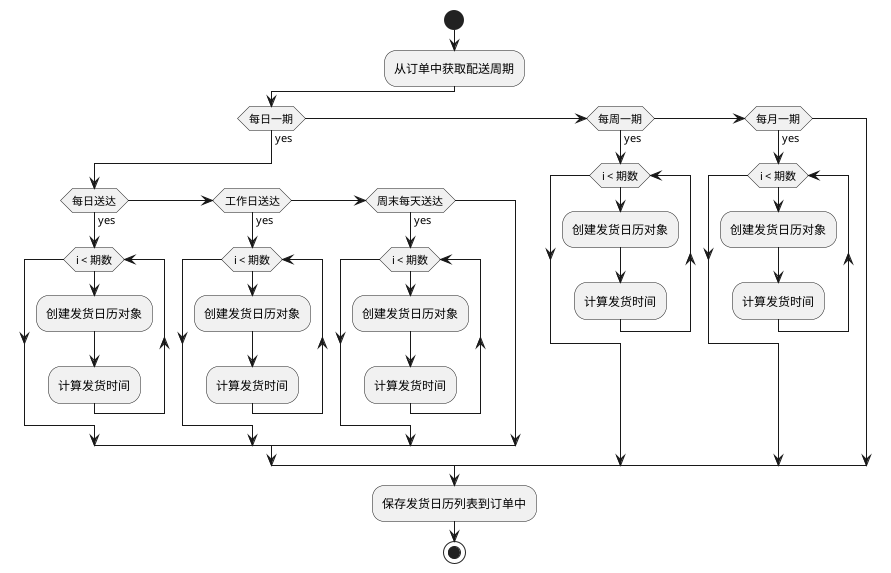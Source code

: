 @startuml
start
:从订单中获取配送周期;
if(每日一期) then(yes)
    if(每日送达) then(yes)
        while(i < 期数)
            :创建发货日历对象;
            :计算发货时间;
        endwhile
    elseif(工作日送达) then(yes)
        while(i < 期数)
            :创建发货日历对象;
            :计算发货时间;
        endwhile
    elseif(周末每天送达) then(yes)
        while(i < 期数)
            :创建发货日历对象;
            :计算发货时间;
        endwhile
    endif
elseif(每周一期) then(yes)
    while(i < 期数)
        :创建发货日历对象;
        :计算发货时间;
    endwhile
elseif(每月一期) then(yes)
    while(i < 期数)
        :创建发货日历对象;
        :计算发货时间;
    endwhile
endif
:保存发货日历列表到订单中;
stop
@enduml